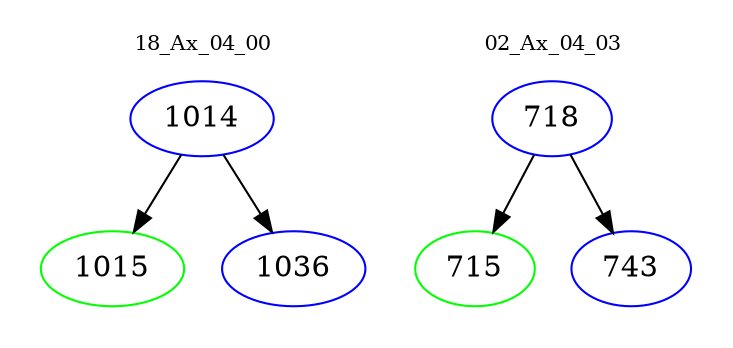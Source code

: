 digraph{
subgraph cluster_0 {
color = white
label = "18_Ax_04_00";
fontsize=10;
T0_1014 [label="1014", color="blue"]
T0_1014 -> T0_1015 [color="black"]
T0_1015 [label="1015", color="green"]
T0_1014 -> T0_1036 [color="black"]
T0_1036 [label="1036", color="blue"]
}
subgraph cluster_1 {
color = white
label = "02_Ax_04_03";
fontsize=10;
T1_718 [label="718", color="blue"]
T1_718 -> T1_715 [color="black"]
T1_715 [label="715", color="green"]
T1_718 -> T1_743 [color="black"]
T1_743 [label="743", color="blue"]
}
}
